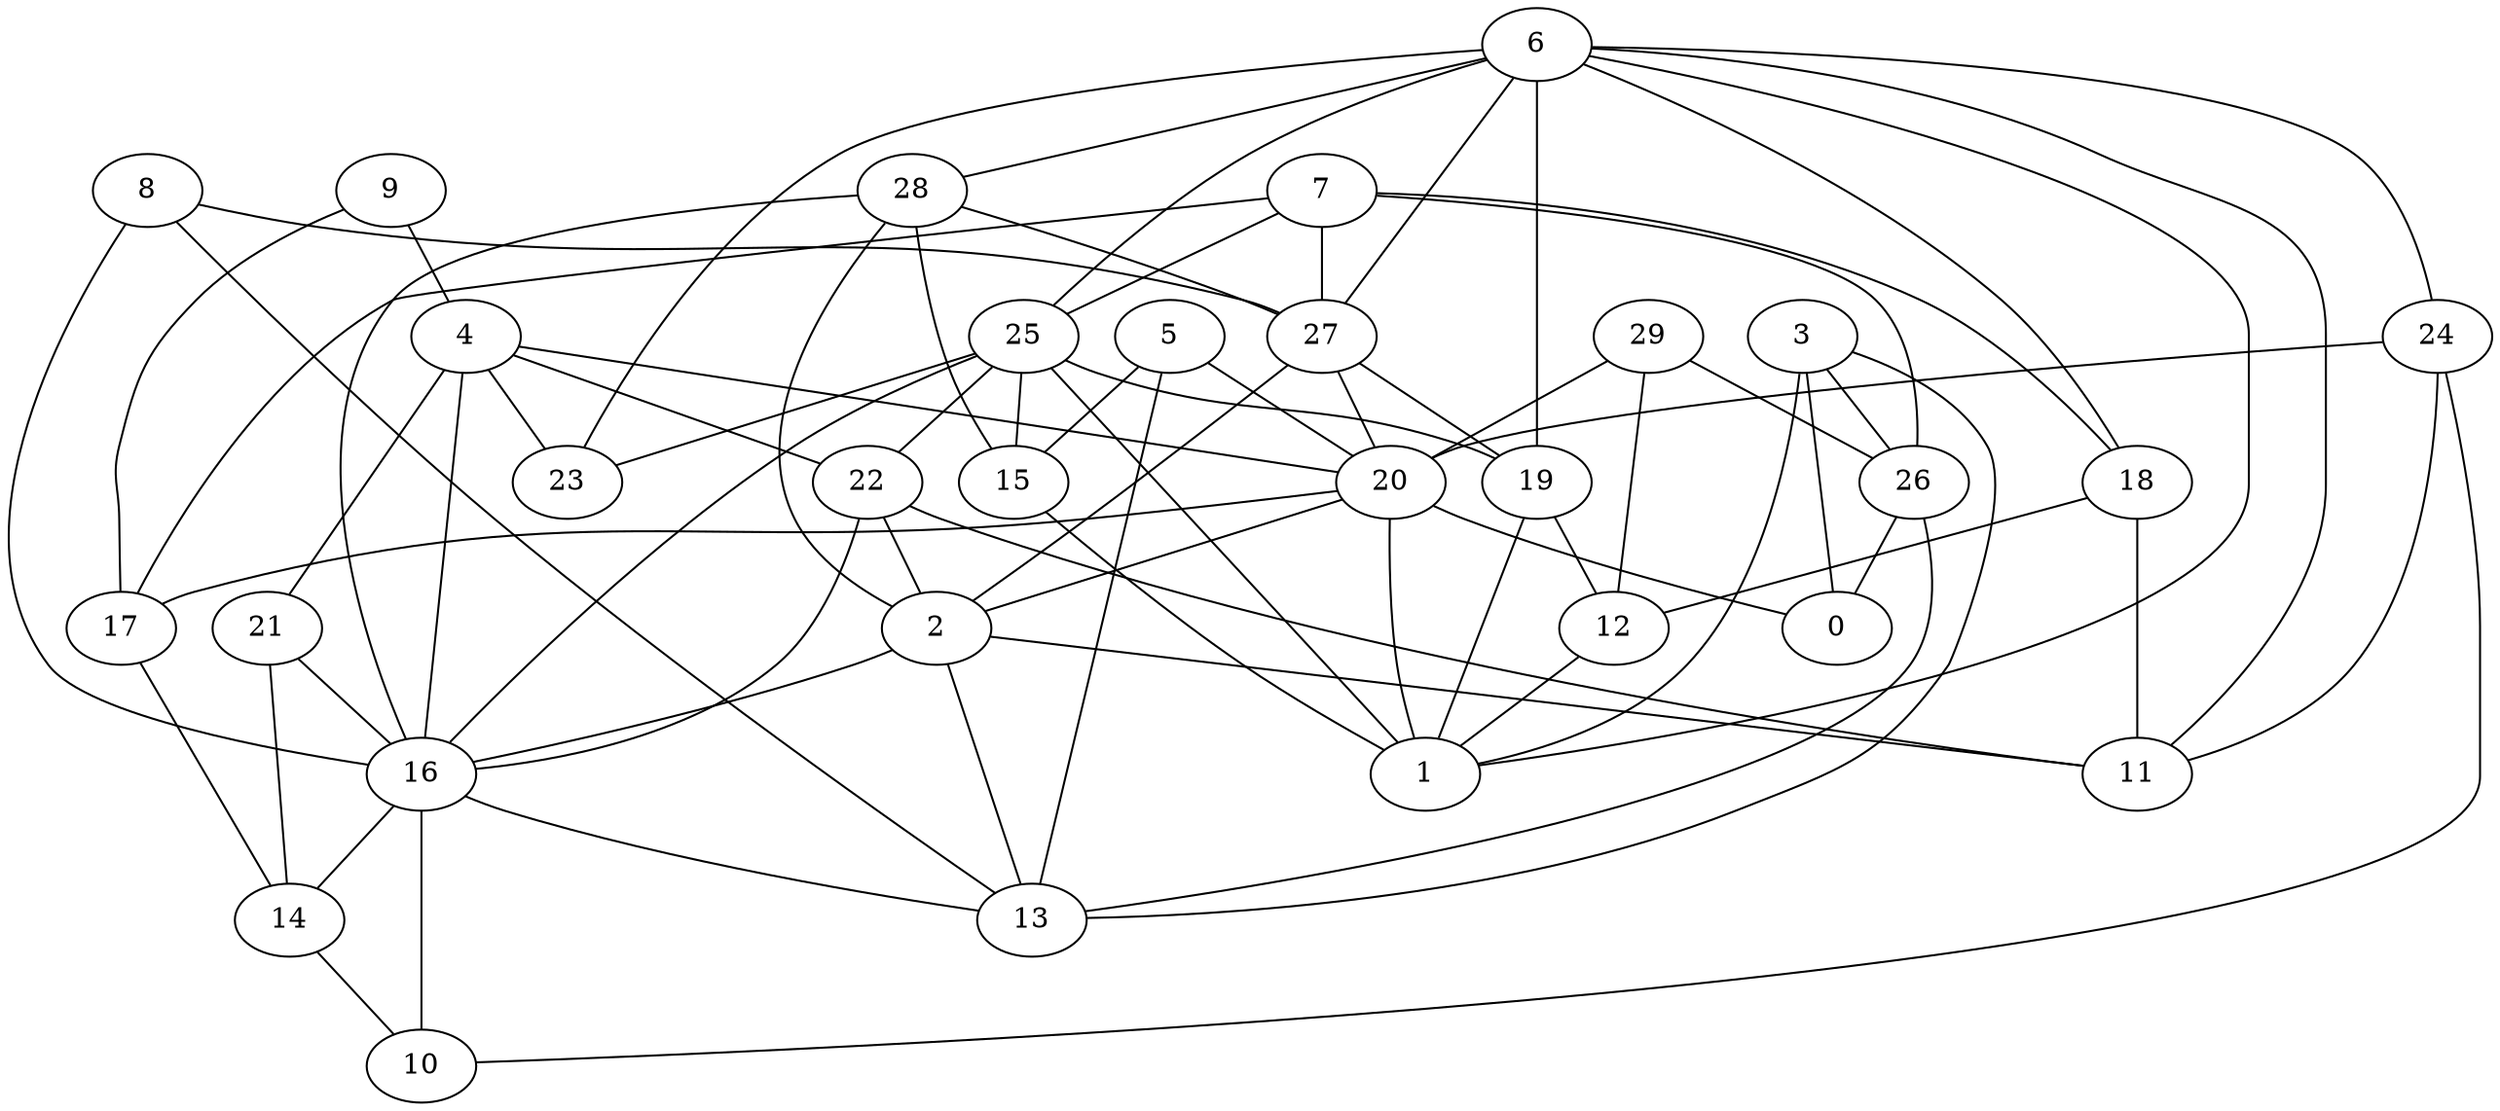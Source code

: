 digraph GG_graph {

subgraph G_graph {
edge [color = black]
"29" -> "26" [dir = none]
"29" -> "20" [dir = none]
"29" -> "12" [dir = none]
"15" -> "1" [dir = none]
"28" -> "2" [dir = none]
"28" -> "27" [dir = none]
"28" -> "16" [dir = none]
"28" -> "15" [dir = none]
"9" -> "4" [dir = none]
"9" -> "17" [dir = none]
"22" -> "16" [dir = none]
"22" -> "11" [dir = none]
"17" -> "14" [dir = none]
"19" -> "12" [dir = none]
"19" -> "1" [dir = none]
"24" -> "20" [dir = none]
"24" -> "11" [dir = none]
"24" -> "10" [dir = none]
"18" -> "12" [dir = none]
"18" -> "11" [dir = none]
"12" -> "1" [dir = none]
"20" -> "2" [dir = none]
"20" -> "17" [dir = none]
"20" -> "0" [dir = none]
"20" -> "1" [dir = none]
"21" -> "16" [dir = none]
"21" -> "14" [dir = none]
"6" -> "23" [dir = none]
"6" -> "11" [dir = none]
"6" -> "1" [dir = none]
"6" -> "27" [dir = none]
"6" -> "28" [dir = none]
"3" -> "0" [dir = none]
"3" -> "1" [dir = none]
"3" -> "26" [dir = none]
"3" -> "13" [dir = none]
"16" -> "13" [dir = none]
"16" -> "14" [dir = none]
"27" -> "19" [dir = none]
"27" -> "20" [dir = none]
"7" -> "26" [dir = none]
"7" -> "27" [dir = none]
"7" -> "17" [dir = none]
"7" -> "18" [dir = none]
"26" -> "13" [dir = none]
"26" -> "0" [dir = none]
"14" -> "10" [dir = none]
"4" -> "21" [dir = none]
"4" -> "20" [dir = none]
"4" -> "22" [dir = none]
"4" -> "23" [dir = none]
"5" -> "15" [dir = none]
"5" -> "20" [dir = none]
"8" -> "13" [dir = none]
"8" -> "16" [dir = none]
"25" -> "16" [dir = none]
"25" -> "1" [dir = none]
"2" -> "16" [dir = none]
"2" -> "13" [dir = none]
"6" -> "18" [dir = none]
"6" -> "24" [dir = none]
"5" -> "13" [dir = none]
"25" -> "19" [dir = none]
"25" -> "15" [dir = none]
"2" -> "11" [dir = none]
"25" -> "23" [dir = none]
"22" -> "2" [dir = none]
"6" -> "19" [dir = none]
"7" -> "25" [dir = none]
"16" -> "10" [dir = none]
"27" -> "2" [dir = none]
"25" -> "22" [dir = none]
"4" -> "16" [dir = none]
"6" -> "25" [dir = none]
"8" -> "27" [dir = none]
}

}
